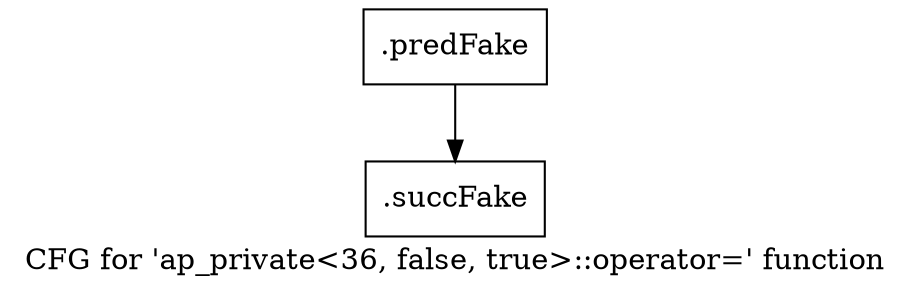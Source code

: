 digraph "CFG for 'ap_private\<36, false, true\>::operator=' function" {
	label="CFG for 'ap_private\<36, false, true\>::operator=' function";

	Node0x5a88910 [shape=record,filename="",linenumber="",label="{.predFake}"];
	Node0x5a88910 -> Node0x60dbf70[ callList="" memoryops="" filename="/mnt/xilinx/Vitis_HLS/2021.2/include/etc/ap_private.h" execusionnum="725"];
	Node0x60dbf70 [shape=record,filename="/mnt/xilinx/Vitis_HLS/2021.2/include/etc/ap_private.h",linenumber="1507",label="{.succFake}"];
}
